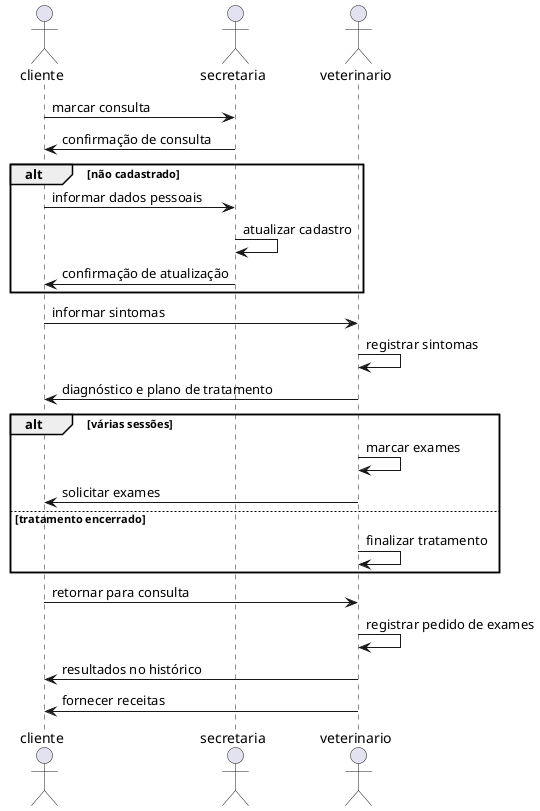 @startuml
actor cliente
actor secretaria
actor veterinario

cliente -> secretaria: marcar consulta
secretaria -> cliente: confirmação de consulta

alt não cadastrado
    cliente -> secretaria: informar dados pessoais
    secretaria -> secretaria: atualizar cadastro
    secretaria -> cliente: confirmação de atualização
end

cliente -> veterinario: informar sintomas
veterinario -> veterinario: registrar sintomas
veterinario -> cliente: diagnóstico e plano de tratamento

alt várias sessões
    veterinario -> veterinario: marcar exames
    veterinario -> cliente: solicitar exames
else tratamento encerrado
    veterinario -> veterinario: finalizar tratamento
end

cliente -> veterinario: retornar para consulta
veterinario -> veterinario: registrar pedido de exames
veterinario -> cliente: resultados no histórico

veterinario -> cliente: fornecer receitas
@enduml

